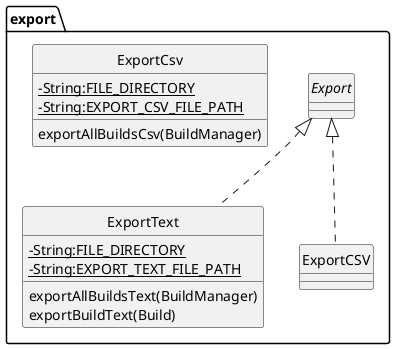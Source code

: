 @startuml
'https://plantuml.com/class-diagram
hide circle
skinparam classAttributeIconSize 0

package export {

interface Export
class ExportText implements Export
class ExportCSV implements Export

class ExportText {
    -{static} String:FILE_DIRECTORY
    -{static} String:EXPORT_TEXT_FILE_PATH
    exportAllBuildsText(BuildManager)
    exportBuildText(Build)
    }

class ExportCsv {
    -{static} String:FILE_DIRECTORY
    -{static} String:EXPORT_CSV_FILE_PATH
    exportAllBuildsCsv(BuildManager)
    }
}


@enduml